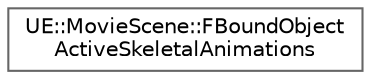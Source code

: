 digraph "Graphical Class Hierarchy"
{
 // INTERACTIVE_SVG=YES
 // LATEX_PDF_SIZE
  bgcolor="transparent";
  edge [fontname=Helvetica,fontsize=10,labelfontname=Helvetica,labelfontsize=10];
  node [fontname=Helvetica,fontsize=10,shape=box,height=0.2,width=0.4];
  rankdir="LR";
  Node0 [id="Node000000",label="UE::MovieScene::FBoundObject\lActiveSkeletalAnimations",height=0.2,width=0.4,color="grey40", fillcolor="white", style="filled",URL="$df/d00/structUE_1_1MovieScene_1_1FBoundObjectActiveSkeletalAnimations.html",tooltip="Information for all skeletal animations playing on a bound object."];
}
